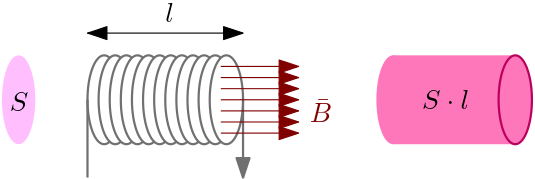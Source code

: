 <?xml version="1.0"?>
<!DOCTYPE ipe SYSTEM "ipe.dtd">
<ipe version="70218" creator="Ipe 7.2.28">
<info created="D:20241206183335" modified="D:20241210173956"/>
<ipestyle name="basic">
<symbol name="arrow/arc(spx)">
<path stroke="sym-stroke" fill="sym-stroke" pen="sym-pen">
0 0 m
-1 0.333 l
-1 -0.333 l
h
</path>
</symbol>
<symbol name="arrow/farc(spx)">
<path stroke="sym-stroke" fill="white" pen="sym-pen">
0 0 m
-1 0.333 l
-1 -0.333 l
h
</path>
</symbol>
<symbol name="arrow/ptarc(spx)">
<path stroke="sym-stroke" fill="sym-stroke" pen="sym-pen">
0 0 m
-1 0.333 l
-0.8 0 l
-1 -0.333 l
h
</path>
</symbol>
<symbol name="arrow/fptarc(spx)">
<path stroke="sym-stroke" fill="white" pen="sym-pen">
0 0 m
-1 0.333 l
-0.8 0 l
-1 -0.333 l
h
</path>
</symbol>
<symbol name="mark/circle(sx)" transformations="translations">
<path fill="sym-stroke">
0.6 0 0 0.6 0 0 e
0.4 0 0 0.4 0 0 e
</path>
</symbol>
<symbol name="mark/disk(sx)" transformations="translations">
<path fill="sym-stroke">
0.6 0 0 0.6 0 0 e
</path>
</symbol>
<symbol name="mark/fdisk(sfx)" transformations="translations">
<group>
<path fill="sym-fill">
0.5 0 0 0.5 0 0 e
</path>
<path fill="sym-stroke" fillrule="eofill">
0.6 0 0 0.6 0 0 e
0.4 0 0 0.4 0 0 e
</path>
</group>
</symbol>
<symbol name="mark/box(sx)" transformations="translations">
<path fill="sym-stroke" fillrule="eofill">
-0.6 -0.6 m
0.6 -0.6 l
0.6 0.6 l
-0.6 0.6 l
h
-0.4 -0.4 m
0.4 -0.4 l
0.4 0.4 l
-0.4 0.4 l
h
</path>
</symbol>
<symbol name="mark/square(sx)" transformations="translations">
<path fill="sym-stroke">
-0.6 -0.6 m
0.6 -0.6 l
0.6 0.6 l
-0.6 0.6 l
h
</path>
</symbol>
<symbol name="mark/fsquare(sfx)" transformations="translations">
<group>
<path fill="sym-fill">
-0.5 -0.5 m
0.5 -0.5 l
0.5 0.5 l
-0.5 0.5 l
h
</path>
<path fill="sym-stroke" fillrule="eofill">
-0.6 -0.6 m
0.6 -0.6 l
0.6 0.6 l
-0.6 0.6 l
h
-0.4 -0.4 m
0.4 -0.4 l
0.4 0.4 l
-0.4 0.4 l
h
</path>
</group>
</symbol>
<symbol name="mark/cross(sx)" transformations="translations">
<group>
<path fill="sym-stroke">
-0.43 -0.57 m
0.57 0.43 l
0.43 0.57 l
-0.57 -0.43 l
h
</path>
<path fill="sym-stroke">
-0.43 0.57 m
0.57 -0.43 l
0.43 -0.57 l
-0.57 0.43 l
h
</path>
</group>
</symbol>
<symbol name="arrow/fnormal(spx)">
<path stroke="sym-stroke" fill="white" pen="sym-pen">
0 0 m
-1 0.333 l
-1 -0.333 l
h
</path>
</symbol>
<symbol name="arrow/pointed(spx)">
<path stroke="sym-stroke" fill="sym-stroke" pen="sym-pen">
0 0 m
-1 0.333 l
-0.8 0 l
-1 -0.333 l
h
</path>
</symbol>
<symbol name="arrow/fpointed(spx)">
<path stroke="sym-stroke" fill="white" pen="sym-pen">
0 0 m
-1 0.333 l
-0.8 0 l
-1 -0.333 l
h
</path>
</symbol>
<symbol name="arrow/linear(spx)">
<path stroke="sym-stroke" pen="sym-pen">
-1 0.333 m
0 0 l
-1 -0.333 l
</path>
</symbol>
<symbol name="arrow/fdouble(spx)">
<path stroke="sym-stroke" fill="white" pen="sym-pen">
0 0 m
-1 0.333 l
-1 -0.333 l
h
-1 0 m
-2 0.333 l
-2 -0.333 l
h
</path>
</symbol>
<symbol name="arrow/double(spx)">
<path stroke="sym-stroke" fill="sym-stroke" pen="sym-pen">
0 0 m
-1 0.333 l
-1 -0.333 l
h
-1 0 m
-2 0.333 l
-2 -0.333 l
h
</path>
</symbol>
<symbol name="arrow/mid-normal(spx)">
<path stroke="sym-stroke" fill="sym-stroke" pen="sym-pen">
0.5 0 m
-0.5 0.333 l
-0.5 -0.333 l
h
</path>
</symbol>
<symbol name="arrow/mid-fnormal(spx)">
<path stroke="sym-stroke" fill="white" pen="sym-pen">
0.5 0 m
-0.5 0.333 l
-0.5 -0.333 l
h
</path>
</symbol>
<symbol name="arrow/mid-pointed(spx)">
<path stroke="sym-stroke" fill="sym-stroke" pen="sym-pen">
0.5 0 m
-0.5 0.333 l
-0.3 0 l
-0.5 -0.333 l
h
</path>
</symbol>
<symbol name="arrow/mid-fpointed(spx)">
<path stroke="sym-stroke" fill="white" pen="sym-pen">
0.5 0 m
-0.5 0.333 l
-0.3 0 l
-0.5 -0.333 l
h
</path>
</symbol>
<symbol name="arrow/mid-double(spx)">
<path stroke="sym-stroke" fill="sym-stroke" pen="sym-pen">
1 0 m
0 0.333 l
0 -0.333 l
h
0 0 m
-1 0.333 l
-1 -0.333 l
h
</path>
</symbol>
<symbol name="arrow/mid-fdouble(spx)">
<path stroke="sym-stroke" fill="white" pen="sym-pen">
1 0 m
0 0.333 l
0 -0.333 l
h
0 0 m
-1 0.333 l
-1 -0.333 l
h
</path>
</symbol>
<anglesize name="22.5 deg" value="22.5"/>
<anglesize name="30 deg" value="30"/>
<anglesize name="45 deg" value="45"/>
<anglesize name="60 deg" value="60"/>
<anglesize name="90 deg" value="90"/>
<arrowsize name="large" value="10"/>
<arrowsize name="small" value="5"/>
<arrowsize name="tiny" value="3"/>
<color name="blue" value="0 0 1"/>
<color name="brown" value="0.647 0.165 0.165"/>
<color name="darkblue" value="0 0 0.545"/>
<color name="darkcyan" value="0 0.545 0.545"/>
<color name="darkgray" value="0.663"/>
<color name="darkgreen" value="0 0.392 0"/>
<color name="darkmagenta" value="0.545 0 0.545"/>
<color name="darkorange" value="1 0.549 0"/>
<color name="darkred" value="0.545 0 0"/>
<color name="gold" value="1 0.843 0"/>
<color name="gray" value="0.745"/>
<color name="green" value="0 1 0"/>
<color name="lightblue" value="0.678 0.847 0.902"/>
<color name="lightcyan" value="0.878 1 1"/>
<color name="lightgray" value="0.827"/>
<color name="lightgreen" value="0.565 0.933 0.565"/>
<color name="lightyellow" value="1 1 0.878"/>
<color name="navy" value="0 0 0.502"/>
<color name="orange" value="1 0.647 0"/>
<color name="pink" value="1 0.753 0.796"/>
<color name="purple" value="0.627 0.125 0.941"/>
<color name="red" value="1 0 0"/>
<color name="seagreen" value="0.18 0.545 0.341"/>
<color name="turquoise" value="0.251 0.878 0.816"/>
<color name="violet" value="0.933 0.51 0.933"/>
<color name="yellow" value="1 1 0"/>
<dashstyle name="dash dot dotted" value="[4 2 1 2 1 2] 0"/>
<dashstyle name="dash dotted" value="[4 2 1 2] 0"/>
<dashstyle name="dashed" value="[4] 0"/>
<dashstyle name="dotted" value="[1 3] 0"/>
<gridsize name="10 pts (~3.5 mm)" value="10"/>
<gridsize name="14 pts (~5 mm)" value="14"/>
<gridsize name="16 pts (~6 mm)" value="16"/>
<gridsize name="20 pts (~7 mm)" value="20"/>
<gridsize name="28 pts (~10 mm)" value="28"/>
<gridsize name="32 pts (~12 mm)" value="32"/>
<gridsize name="4 pts" value="4"/>
<gridsize name="56 pts (~20 mm)" value="56"/>
<gridsize name="8 pts (~3 mm)" value="8"/>
<opacity name="10%" value="0.1"/>
<opacity name="30%" value="0.3"/>
<opacity name="50%" value="0.5"/>
<opacity name="75%" value="0.75"/>
<pen name="fat" value="1.2"/>
<pen name="heavier" value="0.8"/>
<pen name="ultrafat" value="2"/>
<symbolsize name="large" value="5"/>
<symbolsize name="small" value="2"/>
<symbolsize name="tiny" value="1.1"/>
<textsize name="Huge" value="\Huge"/>
<textsize name="LARGE" value="\LARGE"/>
<textsize name="Large" value="\Large"/>
<textsize name="footnote" value="\footnotesize"/>
<textsize name="huge" value="\huge"/>
<textsize name="large" value="\large"/>
<textsize name="script" value="\scriptsize"/>
<textsize name="small" value="\small"/>
<textsize name="tiny" value="\tiny"/>
<textstyle name="center" begin="\begin{center}" end="\end{center}"/>
<textstyle name="item" begin="\begin{itemize}\item{}" end="\end{itemize}"/>
<textstyle name="itemize" begin="\begin{itemize}" end="\end{itemize}"/>
<tiling name="falling" angle="-60" step="4" width="1"/>
<tiling name="rising" angle="30" step="4" width="1"/>
</ipestyle>
<page>
<layer name="alpha"/>
<view layers="alpha" active="alpha"/>
<path layer="alpha" matrix="0.375 0 0 1 58 0" stroke="0.439" fill="1" pen="heavier">
16 0 0 16 96 736 e
</path>
<path matrix="0.375 0 0 1 62 0" stroke="0.439" fill="1" pen="heavier">
16 0 0 16 96 736 e
</path>
<path matrix="0.375 0 0 1 66 0" stroke="0.439" fill="1" pen="heavier">
16 0 0 16 96 736 e
</path>
<path matrix="0.375 0 0 1 70 0" stroke="0.439" fill="1" pen="heavier">
16 0 0 16 96 736 e
</path>
<path matrix="0.375 0 0 1 74 0" stroke="0.439" fill="1" pen="heavier">
16 0 0 16 96 736 e
</path>
<path matrix="0.375 0 0 1 78 0" stroke="0.439" fill="1" pen="heavier">
16 0 0 16 96 736 e
</path>
<path matrix="0.375 0 0 1 82 0" stroke="0.439" fill="1" pen="heavier">
16 0 0 16 96 736 e
</path>
<path matrix="0.375 0 0 1 86 0" stroke="0.439" fill="1" pen="heavier">
16 0 0 16 96 736 e
</path>
<path matrix="0.375 0 0 1 90 0" stroke="0.439" fill="1" pen="heavier">
16 0 0 16 96 736 e
</path>
<path matrix="0.375 0 0 1 94 0" stroke="0.439" fill="1" pen="heavier">
16 0 0 16 96 736 e
</path>
<path matrix="0.375 0 0 1 98 0" stroke="0.439" fill="1" pen="heavier">
16 0 0 16 96 736 e
</path>
<path matrix="0.375 0 0 1 102 0" stroke="0.439" fill="1" pen="heavier">
16 0 0 16 96 736 e
</path>
<path stroke="0.439" pen="heavier">
88 736 m
88 708 l
</path>
<path stroke="0.439" pen="heavier" arrow="normal/normal">
144 736 m
144 708 l
</path>
<path stroke="0.502 0 0" arrow="normal/normal">
136 736 m
164 736 l
</path>
<path stroke="0.502 0 0" arrow="normal/normal">
136 740 m
164 740 l
</path>
<path matrix="1 0 0 1 0 -8" stroke="0.502 0 0" arrow="normal/normal">
136 736 m
164 736 l
</path>
<path matrix="1 0 0 1 0 -8" stroke="0.502 0 0" arrow="normal/normal">
136 740 m
164 740 l
</path>
<path matrix="1 0 0 1 0 8" stroke="0.502 0 0" arrow="normal/normal">
136 736 m
164 736 l
</path>
<path matrix="1 0 0 1 0 8" stroke="0.502 0 0" arrow="normal/normal">
136 740 m
164 740 l
</path>
<path matrix="1 0 0 1 0 -12" stroke="0.502 0 0" arrow="normal/normal">
136 736 m
164 736 l
</path>
<text transformations="translations" pos="168 728" stroke="0.502 0 0" type="label" width="8.057" height="8.175" depth="0" valign="baseline" style="math">\bar B</text>
<path stroke="black" arrow="normal/normal" rarrow="normal/normal">
88 760 m
144 760 l
</path>
<text matrix="1 0 0 1 0 -4" transformations="translations" pos="116 768" stroke="black" type="label" width="3.169" height="6.918" depth="0" valign="baseline" style="math">l</text>
<path matrix="0.375 0 0 1 27.2057 0" fill="1 0.502 1" opacity="50%" stroke-opacity="opaque">
16 0 0 16 96 736 e
</path>
<text matrix="1 0 0 1 -56 -36" transformations="translations" pos="116 768" stroke="black" type="label" width="6.683" height="6.808" depth="0" valign="baseline" style="math">S</text>
<path matrix="0.375 0 0 1 162 0" fill="1 0.467 0.733">
16 0 0 16 96 736 e
</path>
<path matrix="1.10809 0 0 0.99992 -23.7866 0.0600648" fill="1 0.467 0.733">
200 752 m
200 720 l
240 720 l
240 752 l
h
</path>
<path matrix="0.375 0 0 1 206 0.00019064" stroke="0.733 0 0.369" fill="1 0.467 0.733" pen="heavier">
16 0 0 16 96 736 e
</path>
<text matrix="1 0 0 1 92.3928 -35.3068" transformations="translations" pos="116 768" stroke="black" type="label" width="17.047" height="6.918" depth="0" valign="baseline" style="math">S\cdot l</text>
</page>
</ipe>
